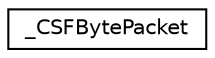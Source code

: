 digraph "Graphical Class Hierarchy"
{
 // LATEX_PDF_SIZE
  edge [fontname="Helvetica",fontsize="10",labelfontname="Helvetica",labelfontsize="10"];
  node [fontname="Helvetica",fontsize="10",shape=record];
  rankdir="LR";
  Node0 [label="_CSFBytePacket",height=0.2,width=0.4,color="black", fillcolor="white", style="filled",URL="$struct___c_s_f_byte_packet.html",tooltip=" "];
}
